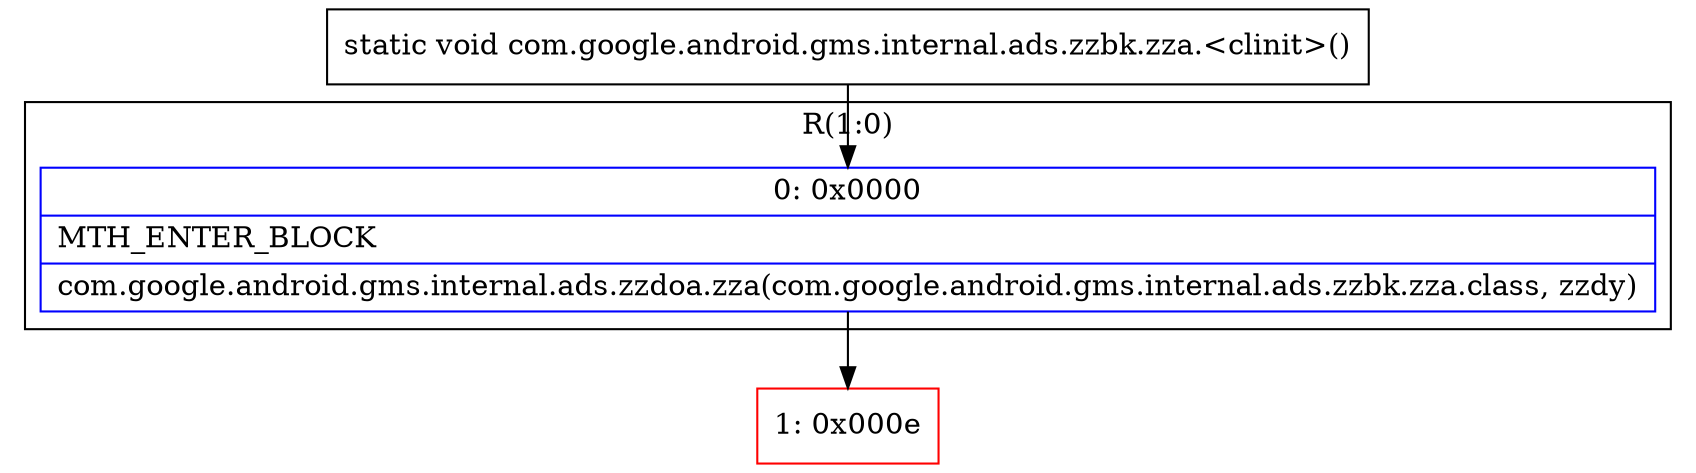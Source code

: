digraph "CFG forcom.google.android.gms.internal.ads.zzbk.zza.\<clinit\>()V" {
subgraph cluster_Region_1414556763 {
label = "R(1:0)";
node [shape=record,color=blue];
Node_0 [shape=record,label="{0\:\ 0x0000|MTH_ENTER_BLOCK\l|com.google.android.gms.internal.ads.zzdoa.zza(com.google.android.gms.internal.ads.zzbk.zza.class, zzdy)\l}"];
}
Node_1 [shape=record,color=red,label="{1\:\ 0x000e}"];
MethodNode[shape=record,label="{static void com.google.android.gms.internal.ads.zzbk.zza.\<clinit\>() }"];
MethodNode -> Node_0;
Node_0 -> Node_1;
}


